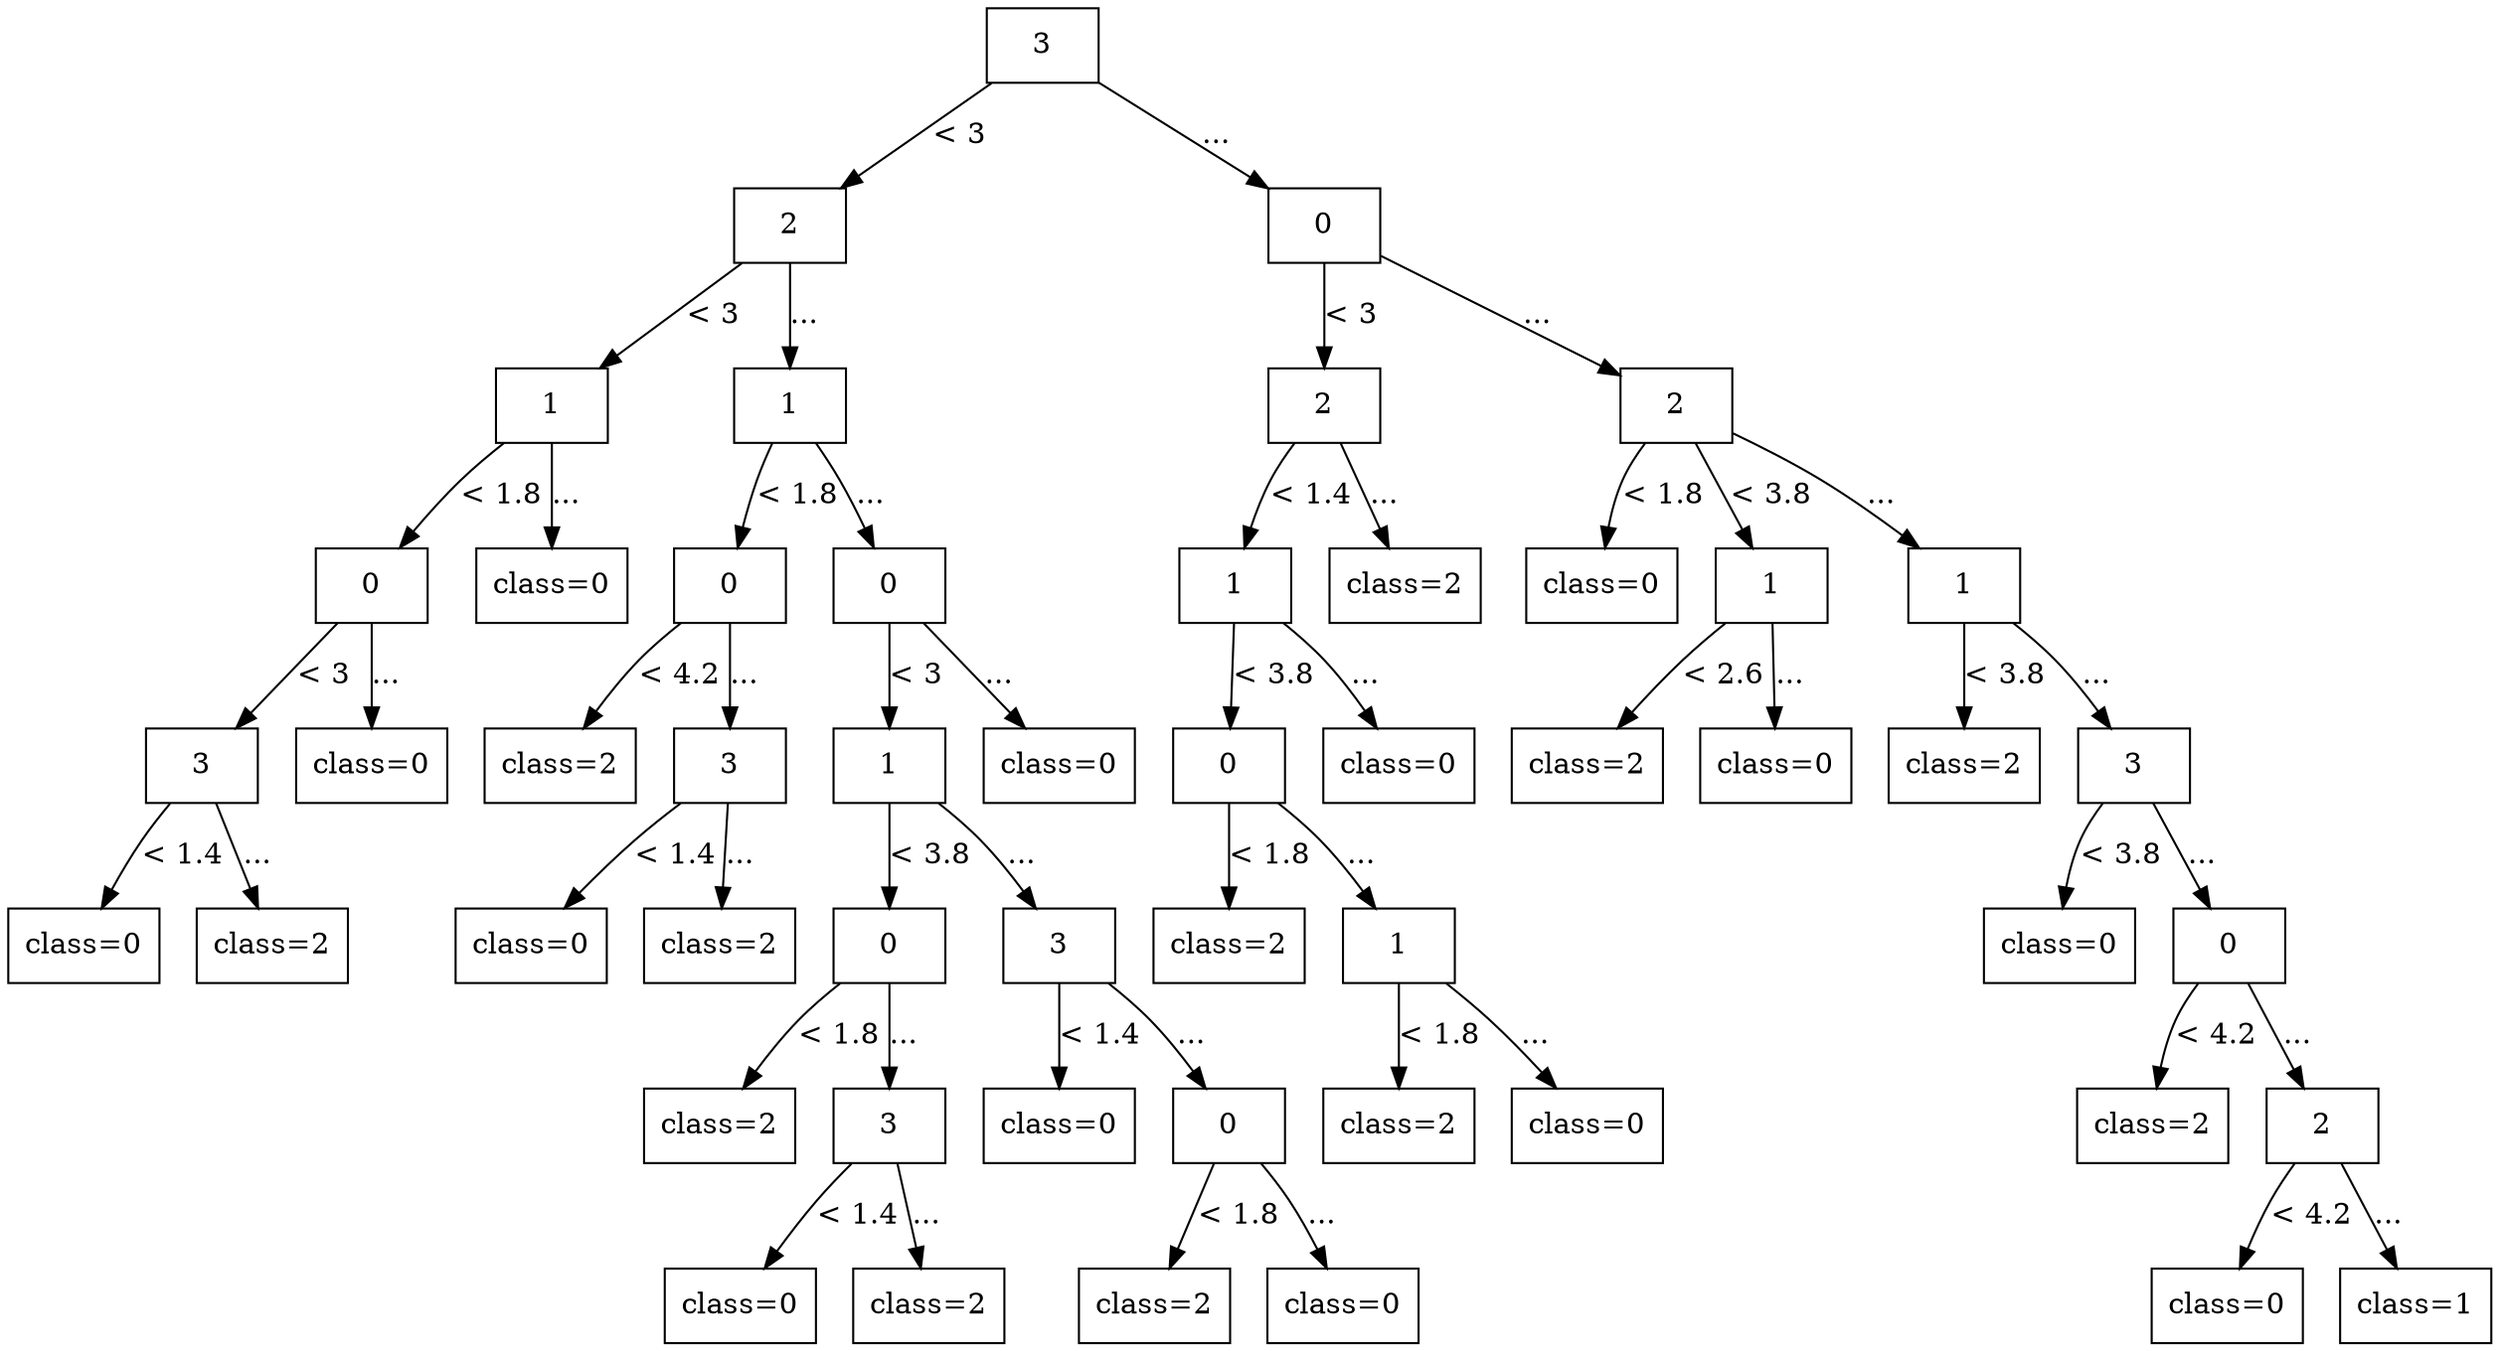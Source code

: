 digraph G {
node [shape=box];

0 [label="3"];

1 [label="2"];
28 [label="0"];

0 -> 1 [label="< 3"];
0 -> 28 [label="..."];

2 [label="1"];
9 [label="1"];
29 [label="2"];
38 [label="2"];

1 -> 2 [label="< 3"];
1 -> 9 [label="..."];
28 -> 29 [label="< 3"];
28 -> 38 [label="..."];

3 [label="0"];
8 [label="class=0"];
10 [label="0"];
15 [label="0"];
30 [label="1"];
37 [label="class=2"];
39 [label="class=0"];
40 [label="1"];
43 [label="1"];

2 -> 3 [label="< 1.8"];
2 -> 8 [label="..."];
9 -> 10 [label="< 1.8"];
9 -> 15 [label="..."];
29 -> 30 [label="< 1.4"];
29 -> 37 [label="..."];
38 -> 39 [label="< 1.8"];
38 -> 40 [label="< 3.8"];
38 -> 43 [label="..."];

4 [label="3"];
7 [label="class=0"];
11 [label="class=2"];
12 [label="3"];
16 [label="1"];
27 [label="class=0"];
31 [label="0"];
36 [label="class=0"];
41 [label="class=2"];
42 [label="class=0"];
44 [label="class=2"];
45 [label="3"];

3 -> 4 [label="< 3"];
3 -> 7 [label="..."];
10 -> 11 [label="< 4.2"];
10 -> 12 [label="..."];
15 -> 16 [label="< 3"];
15 -> 27 [label="..."];
30 -> 31 [label="< 3.8"];
30 -> 36 [label="..."];
40 -> 41 [label="< 2.6"];
40 -> 42 [label="..."];
43 -> 44 [label="< 3.8"];
43 -> 45 [label="..."];

5 [label="class=0"];
6 [label="class=2"];
13 [label="class=0"];
14 [label="class=2"];
17 [label="0"];
22 [label="3"];
32 [label="class=2"];
33 [label="1"];
46 [label="class=0"];
47 [label="0"];

4 -> 5 [label="< 1.4"];
4 -> 6 [label="..."];
12 -> 13 [label="< 1.4"];
12 -> 14 [label="..."];
16 -> 17 [label="< 3.8"];
16 -> 22 [label="..."];
31 -> 32 [label="< 1.8"];
31 -> 33 [label="..."];
45 -> 46 [label="< 3.8"];
45 -> 47 [label="..."];

18 [label="class=2"];
19 [label="3"];
23 [label="class=0"];
24 [label="0"];
34 [label="class=2"];
35 [label="class=0"];
48 [label="class=2"];
49 [label="2"];

17 -> 18 [label="< 1.8"];
17 -> 19 [label="..."];
22 -> 23 [label="< 1.4"];
22 -> 24 [label="..."];
33 -> 34 [label="< 1.8"];
33 -> 35 [label="..."];
47 -> 48 [label="< 4.2"];
47 -> 49 [label="..."];

20 [label="class=0"];
21 [label="class=2"];
25 [label="class=2"];
26 [label="class=0"];
50 [label="class=0"];
51 [label="class=1"];

19 -> 20 [label="< 1.4"];
19 -> 21 [label="..."];
24 -> 25 [label="< 1.8"];
24 -> 26 [label="..."];
49 -> 50 [label="< 4.2"];
49 -> 51 [label="..."];

}